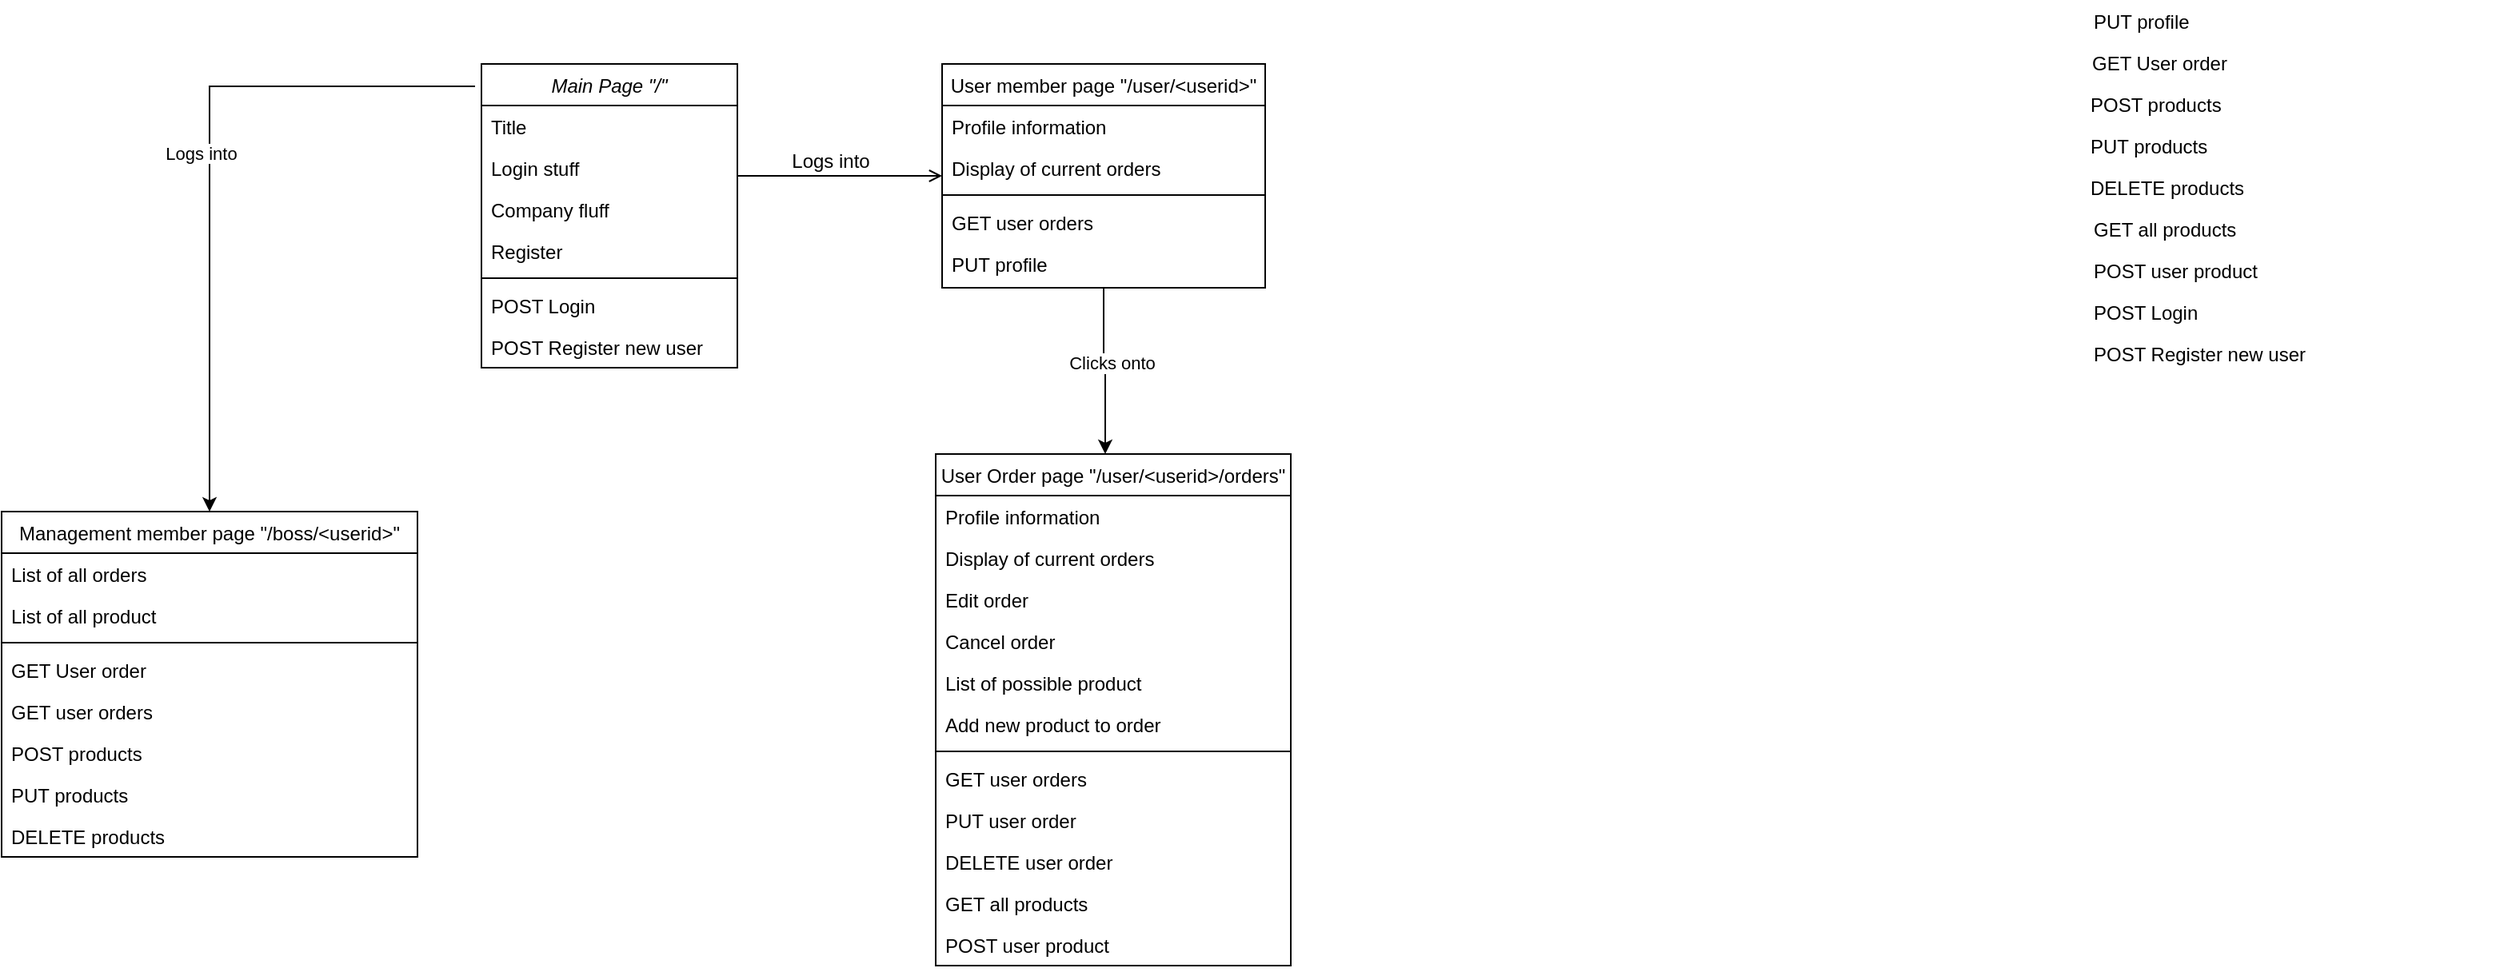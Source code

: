 <mxfile version="17.3.0" type="github">
  <diagram id="C5RBs43oDa-KdzZeNtuy" name="Page-1">
    <mxGraphModel dx="1419" dy="824" grid="1" gridSize="10" guides="1" tooltips="1" connect="1" arrows="1" fold="1" page="1" pageScale="1" pageWidth="827" pageHeight="1169" math="0" shadow="0">
      <root>
        <mxCell id="WIyWlLk6GJQsqaUBKTNV-0" />
        <mxCell id="WIyWlLk6GJQsqaUBKTNV-1" parent="WIyWlLk6GJQsqaUBKTNV-0" />
        <mxCell id="zkfFHV4jXpPFQw0GAbJ--0" value="Main Page &quot;/&quot;" style="swimlane;fontStyle=2;align=center;verticalAlign=top;childLayout=stackLayout;horizontal=1;startSize=26;horizontalStack=0;resizeParent=1;resizeLast=0;collapsible=1;marginBottom=0;rounded=0;shadow=0;strokeWidth=1;" parent="WIyWlLk6GJQsqaUBKTNV-1" vertex="1">
          <mxGeometry x="320" y="40" width="160" height="190" as="geometry">
            <mxRectangle x="230" y="140" width="160" height="26" as="alternateBounds" />
          </mxGeometry>
        </mxCell>
        <mxCell id="zkfFHV4jXpPFQw0GAbJ--1" value="Title" style="text;align=left;verticalAlign=top;spacingLeft=4;spacingRight=4;overflow=hidden;rotatable=0;points=[[0,0.5],[1,0.5]];portConstraint=eastwest;" parent="zkfFHV4jXpPFQw0GAbJ--0" vertex="1">
          <mxGeometry y="26" width="160" height="26" as="geometry" />
        </mxCell>
        <mxCell id="zkfFHV4jXpPFQw0GAbJ--2" value="Login stuff" style="text;align=left;verticalAlign=top;spacingLeft=4;spacingRight=4;overflow=hidden;rotatable=0;points=[[0,0.5],[1,0.5]];portConstraint=eastwest;rounded=0;shadow=0;html=0;" parent="zkfFHV4jXpPFQw0GAbJ--0" vertex="1">
          <mxGeometry y="52" width="160" height="26" as="geometry" />
        </mxCell>
        <mxCell id="jTj90M1LFOsnOnbMXqz7-3" value="Company fluff" style="text;align=left;verticalAlign=top;spacingLeft=4;spacingRight=4;overflow=hidden;rotatable=0;points=[[0,0.5],[1,0.5]];portConstraint=eastwest;rounded=0;shadow=0;html=0;" parent="zkfFHV4jXpPFQw0GAbJ--0" vertex="1">
          <mxGeometry y="78" width="160" height="26" as="geometry" />
        </mxCell>
        <mxCell id="zkfFHV4jXpPFQw0GAbJ--3" value="Register" style="text;align=left;verticalAlign=top;spacingLeft=4;spacingRight=4;overflow=hidden;rotatable=0;points=[[0,0.5],[1,0.5]];portConstraint=eastwest;rounded=0;shadow=0;html=0;" parent="zkfFHV4jXpPFQw0GAbJ--0" vertex="1">
          <mxGeometry y="104" width="160" height="26" as="geometry" />
        </mxCell>
        <mxCell id="zkfFHV4jXpPFQw0GAbJ--4" value="" style="line;html=1;strokeWidth=1;align=left;verticalAlign=middle;spacingTop=-1;spacingLeft=3;spacingRight=3;rotatable=0;labelPosition=right;points=[];portConstraint=eastwest;" parent="zkfFHV4jXpPFQw0GAbJ--0" vertex="1">
          <mxGeometry y="130" width="160" height="8" as="geometry" />
        </mxCell>
        <mxCell id="jTj90M1LFOsnOnbMXqz7-4" value="POST Login" style="text;align=left;verticalAlign=top;spacingLeft=4;spacingRight=4;overflow=hidden;rotatable=0;points=[[0,0.5],[1,0.5]];portConstraint=eastwest;" parent="zkfFHV4jXpPFQw0GAbJ--0" vertex="1">
          <mxGeometry y="138" width="160" height="26" as="geometry" />
        </mxCell>
        <mxCell id="zkfFHV4jXpPFQw0GAbJ--5" value="POST Register new user" style="text;align=left;verticalAlign=top;spacingLeft=4;spacingRight=4;overflow=hidden;rotatable=0;points=[[0,0.5],[1,0.5]];portConstraint=eastwest;" parent="zkfFHV4jXpPFQw0GAbJ--0" vertex="1">
          <mxGeometry y="164" width="160" height="26" as="geometry" />
        </mxCell>
        <mxCell id="zkfFHV4jXpPFQw0GAbJ--6" value="Management member page &quot;/boss/&lt;userid&gt;&quot;" style="swimlane;fontStyle=0;align=center;verticalAlign=top;childLayout=stackLayout;horizontal=1;startSize=26;horizontalStack=0;resizeParent=1;resizeLast=0;collapsible=1;marginBottom=0;rounded=0;shadow=0;strokeWidth=1;" parent="WIyWlLk6GJQsqaUBKTNV-1" vertex="1">
          <mxGeometry x="20" y="320" width="260" height="216" as="geometry">
            <mxRectangle x="130" y="380" width="160" height="26" as="alternateBounds" />
          </mxGeometry>
        </mxCell>
        <mxCell id="zkfFHV4jXpPFQw0GAbJ--7" value="List of all orders" style="text;align=left;verticalAlign=top;spacingLeft=4;spacingRight=4;overflow=hidden;rotatable=0;points=[[0,0.5],[1,0.5]];portConstraint=eastwest;" parent="zkfFHV4jXpPFQw0GAbJ--6" vertex="1">
          <mxGeometry y="26" width="260" height="26" as="geometry" />
        </mxCell>
        <mxCell id="zkfFHV4jXpPFQw0GAbJ--8" value="List of all product" style="text;align=left;verticalAlign=top;spacingLeft=4;spacingRight=4;overflow=hidden;rotatable=0;points=[[0,0.5],[1,0.5]];portConstraint=eastwest;rounded=0;shadow=0;html=0;" parent="zkfFHV4jXpPFQw0GAbJ--6" vertex="1">
          <mxGeometry y="52" width="260" height="26" as="geometry" />
        </mxCell>
        <mxCell id="zkfFHV4jXpPFQw0GAbJ--9" value="" style="line;html=1;strokeWidth=1;align=left;verticalAlign=middle;spacingTop=-1;spacingLeft=3;spacingRight=3;rotatable=0;labelPosition=right;points=[];portConstraint=eastwest;" parent="zkfFHV4jXpPFQw0GAbJ--6" vertex="1">
          <mxGeometry y="78" width="260" height="8" as="geometry" />
        </mxCell>
        <mxCell id="zkfFHV4jXpPFQw0GAbJ--10" value="GET User order" style="text;align=left;verticalAlign=top;spacingLeft=4;spacingRight=4;overflow=hidden;rotatable=0;points=[[0,0.5],[1,0.5]];portConstraint=eastwest;fontStyle=0" parent="zkfFHV4jXpPFQw0GAbJ--6" vertex="1">
          <mxGeometry y="86" width="260" height="26" as="geometry" />
        </mxCell>
        <mxCell id="jTj90M1LFOsnOnbMXqz7-7" value="GET user orders" style="text;align=left;verticalAlign=top;spacingLeft=4;spacingRight=4;overflow=hidden;rotatable=0;points=[[0,0.5],[1,0.5]];portConstraint=eastwest;" parent="zkfFHV4jXpPFQw0GAbJ--6" vertex="1">
          <mxGeometry y="112" width="260" height="26" as="geometry" />
        </mxCell>
        <mxCell id="jTj90M1LFOsnOnbMXqz7-8" value="POST products" style="text;align=left;verticalAlign=top;spacingLeft=4;spacingRight=4;overflow=hidden;rotatable=0;points=[[0,0.5],[1,0.5]];portConstraint=eastwest;" parent="zkfFHV4jXpPFQw0GAbJ--6" vertex="1">
          <mxGeometry y="138" width="260" height="26" as="geometry" />
        </mxCell>
        <mxCell id="jTj90M1LFOsnOnbMXqz7-9" value="PUT products" style="text;align=left;verticalAlign=top;spacingLeft=4;spacingRight=4;overflow=hidden;rotatable=0;points=[[0,0.5],[1,0.5]];portConstraint=eastwest;" parent="zkfFHV4jXpPFQw0GAbJ--6" vertex="1">
          <mxGeometry y="164" width="260" height="26" as="geometry" />
        </mxCell>
        <mxCell id="zkfFHV4jXpPFQw0GAbJ--11" value="DELETE products" style="text;align=left;verticalAlign=top;spacingLeft=4;spacingRight=4;overflow=hidden;rotatable=0;points=[[0,0.5],[1,0.5]];portConstraint=eastwest;" parent="zkfFHV4jXpPFQw0GAbJ--6" vertex="1">
          <mxGeometry y="190" width="260" height="26" as="geometry" />
        </mxCell>
        <mxCell id="zkfFHV4jXpPFQw0GAbJ--12" value="Logs into" style="endArrow=none;endSize=10;endFill=0;shadow=0;strokeWidth=1;rounded=0;edgeStyle=elbowEdgeStyle;elbow=horizontal;startArrow=classic;startFill=1;exitX=0.5;exitY=0;exitDx=0;exitDy=0;entryX=-0.025;entryY=0.074;entryDx=0;entryDy=0;entryPerimeter=0;" parent="WIyWlLk6GJQsqaUBKTNV-1" source="zkfFHV4jXpPFQw0GAbJ--6" target="zkfFHV4jXpPFQw0GAbJ--0" edge="1">
          <mxGeometry x="0.04" y="5" width="160" relative="1" as="geometry">
            <mxPoint x="300" y="123" as="sourcePoint" />
            <mxPoint x="300" y="123" as="targetPoint" />
            <Array as="points">
              <mxPoint x="150" y="230" />
            </Array>
            <mxPoint as="offset" />
          </mxGeometry>
        </mxCell>
        <mxCell id="hiJ_zY_yEDAFTGgLb6eY-13" style="edgeStyle=orthogonalEdgeStyle;rounded=0;orthogonalLoop=1;jettySize=auto;html=1;startArrow=none;startFill=0;endArrow=classic;endFill=1;" parent="WIyWlLk6GJQsqaUBKTNV-1" source="zkfFHV4jXpPFQw0GAbJ--17" target="hiJ_zY_yEDAFTGgLb6eY-0" edge="1">
          <mxGeometry relative="1" as="geometry">
            <Array as="points">
              <mxPoint x="709" y="232" />
              <mxPoint x="710" y="232" />
            </Array>
          </mxGeometry>
        </mxCell>
        <mxCell id="hiJ_zY_yEDAFTGgLb6eY-14" value="Clicks onto" style="edgeLabel;html=1;align=center;verticalAlign=middle;resizable=0;points=[];" parent="hiJ_zY_yEDAFTGgLb6eY-13" vertex="1" connectable="0">
          <mxGeometry x="-0.115" y="5" relative="1" as="geometry">
            <mxPoint as="offset" />
          </mxGeometry>
        </mxCell>
        <mxCell id="zkfFHV4jXpPFQw0GAbJ--17" value="User member page &quot;/user/&lt;userid&gt;&quot;" style="swimlane;fontStyle=0;align=center;verticalAlign=top;childLayout=stackLayout;horizontal=1;startSize=26;horizontalStack=0;resizeParent=1;resizeLast=0;collapsible=1;marginBottom=0;rounded=0;shadow=0;strokeWidth=1;" parent="WIyWlLk6GJQsqaUBKTNV-1" vertex="1">
          <mxGeometry x="608" y="40" width="202" height="140" as="geometry">
            <mxRectangle x="550" y="140" width="160" height="26" as="alternateBounds" />
          </mxGeometry>
        </mxCell>
        <mxCell id="zkfFHV4jXpPFQw0GAbJ--18" value="Profile information" style="text;align=left;verticalAlign=top;spacingLeft=4;spacingRight=4;overflow=hidden;rotatable=0;points=[[0,0.5],[1,0.5]];portConstraint=eastwest;" parent="zkfFHV4jXpPFQw0GAbJ--17" vertex="1">
          <mxGeometry y="26" width="202" height="26" as="geometry" />
        </mxCell>
        <mxCell id="zkfFHV4jXpPFQw0GAbJ--19" value="Display of current orders" style="text;align=left;verticalAlign=top;spacingLeft=4;spacingRight=4;overflow=hidden;rotatable=0;points=[[0,0.5],[1,0.5]];portConstraint=eastwest;rounded=0;shadow=0;html=0;" parent="zkfFHV4jXpPFQw0GAbJ--17" vertex="1">
          <mxGeometry y="52" width="202" height="26" as="geometry" />
        </mxCell>
        <mxCell id="zkfFHV4jXpPFQw0GAbJ--23" value="" style="line;html=1;strokeWidth=1;align=left;verticalAlign=middle;spacingTop=-1;spacingLeft=3;spacingRight=3;rotatable=0;labelPosition=right;points=[];portConstraint=eastwest;" parent="zkfFHV4jXpPFQw0GAbJ--17" vertex="1">
          <mxGeometry y="78" width="202" height="8" as="geometry" />
        </mxCell>
        <mxCell id="zkfFHV4jXpPFQw0GAbJ--24" value="GET user orders" style="text;align=left;verticalAlign=top;spacingLeft=4;spacingRight=4;overflow=hidden;rotatable=0;points=[[0,0.5],[1,0.5]];portConstraint=eastwest;" parent="zkfFHV4jXpPFQw0GAbJ--17" vertex="1">
          <mxGeometry y="86" width="202" height="26" as="geometry" />
        </mxCell>
        <mxCell id="jTj90M1LFOsnOnbMXqz7-6" value="PUT profile" style="text;align=left;verticalAlign=top;spacingLeft=4;spacingRight=4;overflow=hidden;rotatable=0;points=[[0,0.5],[1,0.5]];portConstraint=eastwest;" parent="zkfFHV4jXpPFQw0GAbJ--17" vertex="1">
          <mxGeometry y="112" width="202" height="26" as="geometry" />
        </mxCell>
        <mxCell id="zkfFHV4jXpPFQw0GAbJ--26" value="" style="endArrow=open;shadow=0;strokeWidth=1;rounded=0;endFill=1;edgeStyle=elbowEdgeStyle;elbow=vertical;" parent="WIyWlLk6GJQsqaUBKTNV-1" source="zkfFHV4jXpPFQw0GAbJ--0" target="zkfFHV4jXpPFQw0GAbJ--17" edge="1">
          <mxGeometry x="0.5" y="41" relative="1" as="geometry">
            <mxPoint x="480" y="112" as="sourcePoint" />
            <mxPoint x="640" y="112" as="targetPoint" />
            <mxPoint x="-40" y="32" as="offset" />
          </mxGeometry>
        </mxCell>
        <mxCell id="zkfFHV4jXpPFQw0GAbJ--29" value="Logs into" style="text;html=1;resizable=0;points=[];;align=center;verticalAlign=middle;labelBackgroundColor=none;rounded=0;shadow=0;strokeWidth=1;fontSize=12;" parent="zkfFHV4jXpPFQw0GAbJ--26" vertex="1" connectable="0">
          <mxGeometry x="0.5" y="49" relative="1" as="geometry">
            <mxPoint x="-38" y="40" as="offset" />
          </mxGeometry>
        </mxCell>
        <mxCell id="hiJ_zY_yEDAFTGgLb6eY-0" value="User Order page &quot;/user/&lt;userid&gt;/orders&quot;" style="swimlane;fontStyle=0;align=center;verticalAlign=top;childLayout=stackLayout;horizontal=1;startSize=26;horizontalStack=0;resizeParent=1;resizeLast=0;collapsible=1;marginBottom=0;rounded=0;shadow=0;strokeWidth=1;" parent="WIyWlLk6GJQsqaUBKTNV-1" vertex="1">
          <mxGeometry x="604" y="284" width="222" height="320" as="geometry">
            <mxRectangle x="550" y="140" width="160" height="26" as="alternateBounds" />
          </mxGeometry>
        </mxCell>
        <mxCell id="hiJ_zY_yEDAFTGgLb6eY-1" value="Profile information" style="text;align=left;verticalAlign=top;spacingLeft=4;spacingRight=4;overflow=hidden;rotatable=0;points=[[0,0.5],[1,0.5]];portConstraint=eastwest;" parent="hiJ_zY_yEDAFTGgLb6eY-0" vertex="1">
          <mxGeometry y="26" width="222" height="26" as="geometry" />
        </mxCell>
        <mxCell id="hiJ_zY_yEDAFTGgLb6eY-2" value="Display of current orders" style="text;align=left;verticalAlign=top;spacingLeft=4;spacingRight=4;overflow=hidden;rotatable=0;points=[[0,0.5],[1,0.5]];portConstraint=eastwest;rounded=0;shadow=0;html=0;" parent="hiJ_zY_yEDAFTGgLb6eY-0" vertex="1">
          <mxGeometry y="52" width="222" height="26" as="geometry" />
        </mxCell>
        <mxCell id="hiJ_zY_yEDAFTGgLb6eY-3" value="Edit order" style="text;align=left;verticalAlign=top;spacingLeft=4;spacingRight=4;overflow=hidden;rotatable=0;points=[[0,0.5],[1,0.5]];portConstraint=eastwest;rounded=0;shadow=0;html=0;" parent="hiJ_zY_yEDAFTGgLb6eY-0" vertex="1">
          <mxGeometry y="78" width="222" height="26" as="geometry" />
        </mxCell>
        <mxCell id="hiJ_zY_yEDAFTGgLb6eY-4" value="Cancel order" style="text;align=left;verticalAlign=top;spacingLeft=4;spacingRight=4;overflow=hidden;rotatable=0;points=[[0,0.5],[1,0.5]];portConstraint=eastwest;rounded=0;shadow=0;html=0;" parent="hiJ_zY_yEDAFTGgLb6eY-0" vertex="1">
          <mxGeometry y="104" width="222" height="26" as="geometry" />
        </mxCell>
        <mxCell id="hiJ_zY_yEDAFTGgLb6eY-5" value="List of possible product" style="text;align=left;verticalAlign=top;spacingLeft=4;spacingRight=4;overflow=hidden;rotatable=0;points=[[0,0.5],[1,0.5]];portConstraint=eastwest;rounded=0;shadow=0;html=0;" parent="hiJ_zY_yEDAFTGgLb6eY-0" vertex="1">
          <mxGeometry y="130" width="222" height="26" as="geometry" />
        </mxCell>
        <mxCell id="hiJ_zY_yEDAFTGgLb6eY-6" value="Add new product to order" style="text;align=left;verticalAlign=top;spacingLeft=4;spacingRight=4;overflow=hidden;rotatable=0;points=[[0,0.5],[1,0.5]];portConstraint=eastwest;rounded=0;shadow=0;html=0;" parent="hiJ_zY_yEDAFTGgLb6eY-0" vertex="1">
          <mxGeometry y="156" width="222" height="26" as="geometry" />
        </mxCell>
        <mxCell id="hiJ_zY_yEDAFTGgLb6eY-7" value="" style="line;html=1;strokeWidth=1;align=left;verticalAlign=middle;spacingTop=-1;spacingLeft=3;spacingRight=3;rotatable=0;labelPosition=right;points=[];portConstraint=eastwest;" parent="hiJ_zY_yEDAFTGgLb6eY-0" vertex="1">
          <mxGeometry y="182" width="222" height="8" as="geometry" />
        </mxCell>
        <mxCell id="hiJ_zY_yEDAFTGgLb6eY-8" value="GET user orders" style="text;align=left;verticalAlign=top;spacingLeft=4;spacingRight=4;overflow=hidden;rotatable=0;points=[[0,0.5],[1,0.5]];portConstraint=eastwest;" parent="hiJ_zY_yEDAFTGgLb6eY-0" vertex="1">
          <mxGeometry y="190" width="222" height="26" as="geometry" />
        </mxCell>
        <mxCell id="hiJ_zY_yEDAFTGgLb6eY-9" value="PUT user order" style="text;align=left;verticalAlign=top;spacingLeft=4;spacingRight=4;overflow=hidden;rotatable=0;points=[[0,0.5],[1,0.5]];portConstraint=eastwest;" parent="hiJ_zY_yEDAFTGgLb6eY-0" vertex="1">
          <mxGeometry y="216" width="222" height="26" as="geometry" />
        </mxCell>
        <mxCell id="hiJ_zY_yEDAFTGgLb6eY-10" value="DELETE user order" style="text;align=left;verticalAlign=top;spacingLeft=4;spacingRight=4;overflow=hidden;rotatable=0;points=[[0,0.5],[1,0.5]];portConstraint=eastwest;" parent="hiJ_zY_yEDAFTGgLb6eY-0" vertex="1">
          <mxGeometry y="242" width="222" height="26" as="geometry" />
        </mxCell>
        <mxCell id="hiJ_zY_yEDAFTGgLb6eY-11" value="GET all products" style="text;align=left;verticalAlign=top;spacingLeft=4;spacingRight=4;overflow=hidden;rotatable=0;points=[[0,0.5],[1,0.5]];portConstraint=eastwest;" parent="hiJ_zY_yEDAFTGgLb6eY-0" vertex="1">
          <mxGeometry y="268" width="222" height="26" as="geometry" />
        </mxCell>
        <mxCell id="hiJ_zY_yEDAFTGgLb6eY-12" value="POST user product" style="text;align=left;verticalAlign=top;spacingLeft=4;spacingRight=4;overflow=hidden;rotatable=0;points=[[0,0.5],[1,0.5]];portConstraint=eastwest;" parent="hiJ_zY_yEDAFTGgLb6eY-0" vertex="1">
          <mxGeometry y="294" width="222" height="26" as="geometry" />
        </mxCell>
        <mxCell id="hiJ_zY_yEDAFTGgLb6eY-15" value="POST Login" style="text;align=left;verticalAlign=top;spacingLeft=4;spacingRight=4;overflow=hidden;rotatable=0;points=[[0,0.5],[1,0.5]];portConstraint=eastwest;" parent="WIyWlLk6GJQsqaUBKTNV-1" vertex="1">
          <mxGeometry x="1322" y="182" width="160" height="26" as="geometry" />
        </mxCell>
        <mxCell id="hiJ_zY_yEDAFTGgLb6eY-16" value="POST Register new user" style="text;align=left;verticalAlign=top;spacingLeft=4;spacingRight=4;overflow=hidden;rotatable=0;points=[[0,0.5],[1,0.5]];portConstraint=eastwest;" parent="WIyWlLk6GJQsqaUBKTNV-1" vertex="1">
          <mxGeometry x="1322" y="208" width="160" height="26" as="geometry" />
        </mxCell>
        <mxCell id="hiJ_zY_yEDAFTGgLb6eY-17" value="GET User order" style="text;align=left;verticalAlign=top;spacingLeft=4;spacingRight=4;overflow=hidden;rotatable=0;points=[[0,0.5],[1,0.5]];portConstraint=eastwest;fontStyle=0" parent="WIyWlLk6GJQsqaUBKTNV-1" vertex="1">
          <mxGeometry x="1321" y="26" width="260" height="26" as="geometry" />
        </mxCell>
        <mxCell id="hiJ_zY_yEDAFTGgLb6eY-19" value="POST products" style="text;align=left;verticalAlign=top;spacingLeft=4;spacingRight=4;overflow=hidden;rotatable=0;points=[[0,0.5],[1,0.5]];portConstraint=eastwest;" parent="WIyWlLk6GJQsqaUBKTNV-1" vertex="1">
          <mxGeometry x="1320" y="52" width="230" height="26" as="geometry" />
        </mxCell>
        <mxCell id="hiJ_zY_yEDAFTGgLb6eY-20" value="PUT products" style="text;align=left;verticalAlign=top;spacingLeft=4;spacingRight=4;overflow=hidden;rotatable=0;points=[[0,0.5],[1,0.5]];portConstraint=eastwest;" parent="WIyWlLk6GJQsqaUBKTNV-1" vertex="1">
          <mxGeometry x="1320" y="78" width="260" height="26" as="geometry" />
        </mxCell>
        <mxCell id="hiJ_zY_yEDAFTGgLb6eY-21" value="DELETE products" style="text;align=left;verticalAlign=top;spacingLeft=4;spacingRight=4;overflow=hidden;rotatable=0;points=[[0,0.5],[1,0.5]];portConstraint=eastwest;" parent="WIyWlLk6GJQsqaUBKTNV-1" vertex="1">
          <mxGeometry x="1320" y="104" width="260" height="26" as="geometry" />
        </mxCell>
        <mxCell id="hiJ_zY_yEDAFTGgLb6eY-23" value="PUT profile" style="text;align=left;verticalAlign=top;spacingLeft=4;spacingRight=4;overflow=hidden;rotatable=0;points=[[0,0.5],[1,0.5]];portConstraint=eastwest;" parent="WIyWlLk6GJQsqaUBKTNV-1" vertex="1">
          <mxGeometry x="1322" width="198" height="26" as="geometry" />
        </mxCell>
        <mxCell id="hiJ_zY_yEDAFTGgLb6eY-27" value="GET all products" style="text;align=left;verticalAlign=top;spacingLeft=4;spacingRight=4;overflow=hidden;rotatable=0;points=[[0,0.5],[1,0.5]];portConstraint=eastwest;" parent="WIyWlLk6GJQsqaUBKTNV-1" vertex="1">
          <mxGeometry x="1322" y="130" width="222" height="26" as="geometry" />
        </mxCell>
        <mxCell id="hiJ_zY_yEDAFTGgLb6eY-28" value="POST user product" style="text;align=left;verticalAlign=top;spacingLeft=4;spacingRight=4;overflow=hidden;rotatable=0;points=[[0,0.5],[1,0.5]];portConstraint=eastwest;" parent="WIyWlLk6GJQsqaUBKTNV-1" vertex="1">
          <mxGeometry x="1322" y="156" width="222" height="26" as="geometry" />
        </mxCell>
      </root>
    </mxGraphModel>
  </diagram>
</mxfile>
